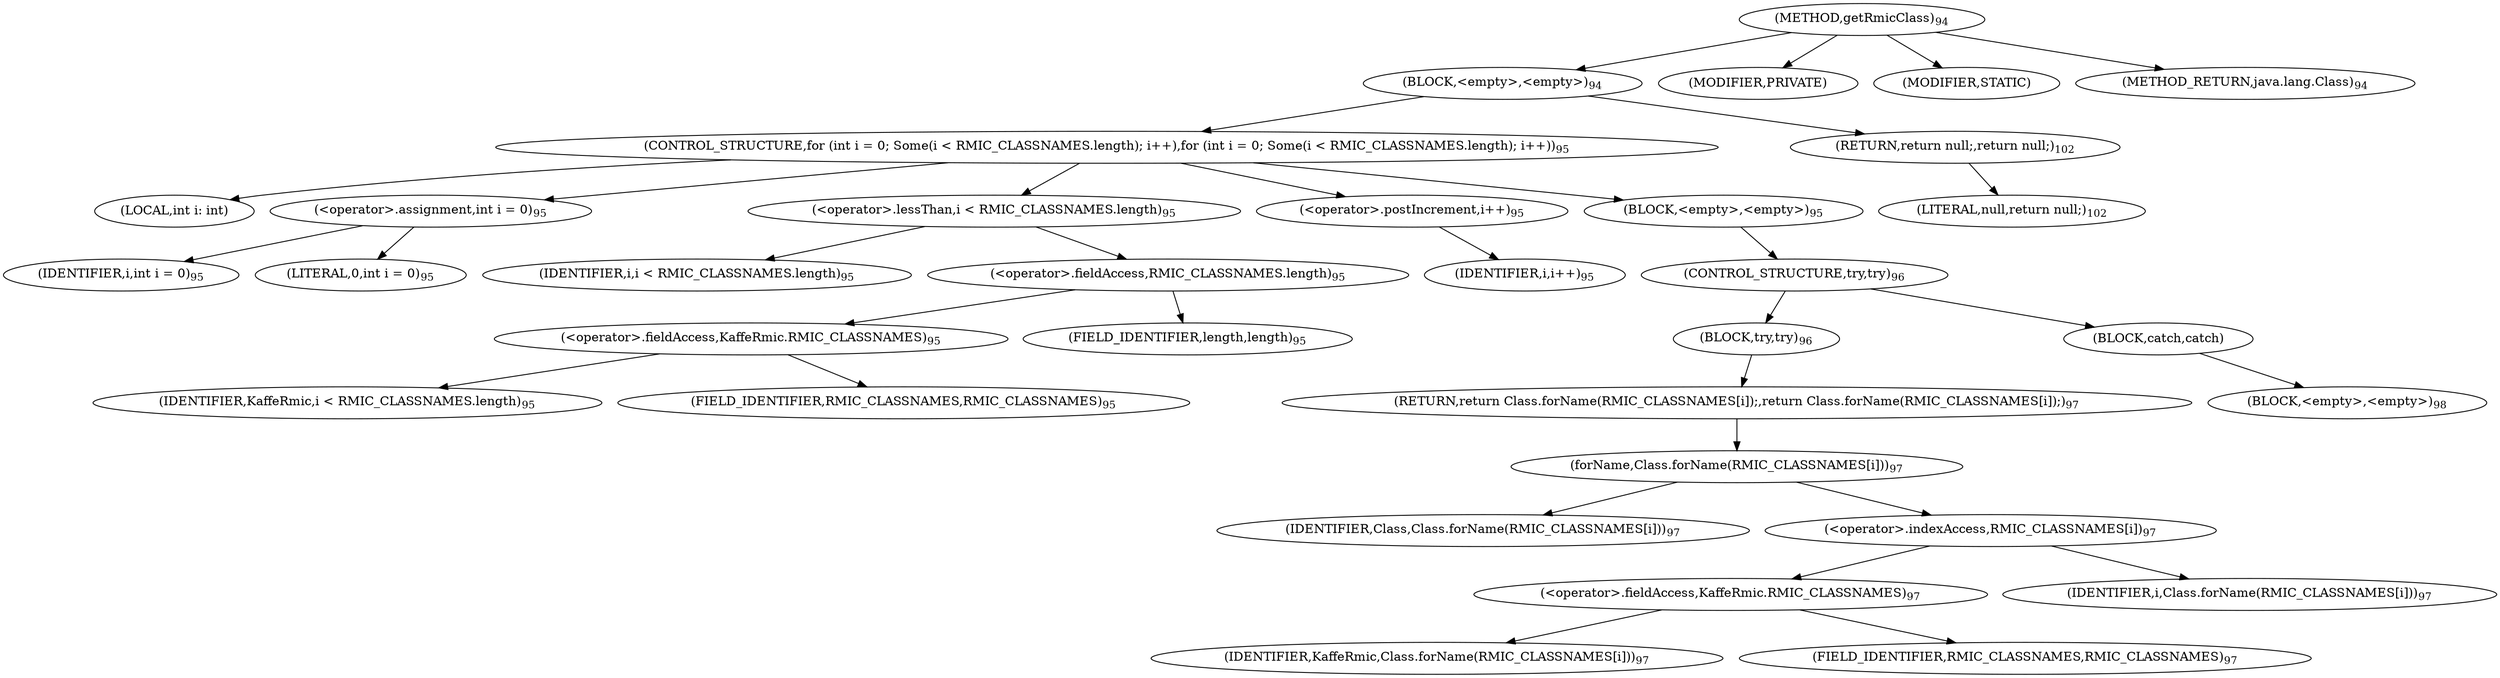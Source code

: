 digraph "getRmicClass" {  
"155" [label = <(METHOD,getRmicClass)<SUB>94</SUB>> ]
"156" [label = <(BLOCK,&lt;empty&gt;,&lt;empty&gt;)<SUB>94</SUB>> ]
"157" [label = <(CONTROL_STRUCTURE,for (int i = 0; Some(i &lt; RMIC_CLASSNAMES.length); i++),for (int i = 0; Some(i &lt; RMIC_CLASSNAMES.length); i++))<SUB>95</SUB>> ]
"158" [label = <(LOCAL,int i: int)> ]
"159" [label = <(&lt;operator&gt;.assignment,int i = 0)<SUB>95</SUB>> ]
"160" [label = <(IDENTIFIER,i,int i = 0)<SUB>95</SUB>> ]
"161" [label = <(LITERAL,0,int i = 0)<SUB>95</SUB>> ]
"162" [label = <(&lt;operator&gt;.lessThan,i &lt; RMIC_CLASSNAMES.length)<SUB>95</SUB>> ]
"163" [label = <(IDENTIFIER,i,i &lt; RMIC_CLASSNAMES.length)<SUB>95</SUB>> ]
"164" [label = <(&lt;operator&gt;.fieldAccess,RMIC_CLASSNAMES.length)<SUB>95</SUB>> ]
"165" [label = <(&lt;operator&gt;.fieldAccess,KaffeRmic.RMIC_CLASSNAMES)<SUB>95</SUB>> ]
"166" [label = <(IDENTIFIER,KaffeRmic,i &lt; RMIC_CLASSNAMES.length)<SUB>95</SUB>> ]
"167" [label = <(FIELD_IDENTIFIER,RMIC_CLASSNAMES,RMIC_CLASSNAMES)<SUB>95</SUB>> ]
"168" [label = <(FIELD_IDENTIFIER,length,length)<SUB>95</SUB>> ]
"169" [label = <(&lt;operator&gt;.postIncrement,i++)<SUB>95</SUB>> ]
"170" [label = <(IDENTIFIER,i,i++)<SUB>95</SUB>> ]
"171" [label = <(BLOCK,&lt;empty&gt;,&lt;empty&gt;)<SUB>95</SUB>> ]
"172" [label = <(CONTROL_STRUCTURE,try,try)<SUB>96</SUB>> ]
"173" [label = <(BLOCK,try,try)<SUB>96</SUB>> ]
"174" [label = <(RETURN,return Class.forName(RMIC_CLASSNAMES[i]);,return Class.forName(RMIC_CLASSNAMES[i]);)<SUB>97</SUB>> ]
"175" [label = <(forName,Class.forName(RMIC_CLASSNAMES[i]))<SUB>97</SUB>> ]
"176" [label = <(IDENTIFIER,Class,Class.forName(RMIC_CLASSNAMES[i]))<SUB>97</SUB>> ]
"177" [label = <(&lt;operator&gt;.indexAccess,RMIC_CLASSNAMES[i])<SUB>97</SUB>> ]
"178" [label = <(&lt;operator&gt;.fieldAccess,KaffeRmic.RMIC_CLASSNAMES)<SUB>97</SUB>> ]
"179" [label = <(IDENTIFIER,KaffeRmic,Class.forName(RMIC_CLASSNAMES[i]))<SUB>97</SUB>> ]
"180" [label = <(FIELD_IDENTIFIER,RMIC_CLASSNAMES,RMIC_CLASSNAMES)<SUB>97</SUB>> ]
"181" [label = <(IDENTIFIER,i,Class.forName(RMIC_CLASSNAMES[i]))<SUB>97</SUB>> ]
"182" [label = <(BLOCK,catch,catch)> ]
"183" [label = <(BLOCK,&lt;empty&gt;,&lt;empty&gt;)<SUB>98</SUB>> ]
"184" [label = <(RETURN,return null;,return null;)<SUB>102</SUB>> ]
"185" [label = <(LITERAL,null,return null;)<SUB>102</SUB>> ]
"186" [label = <(MODIFIER,PRIVATE)> ]
"187" [label = <(MODIFIER,STATIC)> ]
"188" [label = <(METHOD_RETURN,java.lang.Class)<SUB>94</SUB>> ]
  "155" -> "156" 
  "155" -> "186" 
  "155" -> "187" 
  "155" -> "188" 
  "156" -> "157" 
  "156" -> "184" 
  "157" -> "158" 
  "157" -> "159" 
  "157" -> "162" 
  "157" -> "169" 
  "157" -> "171" 
  "159" -> "160" 
  "159" -> "161" 
  "162" -> "163" 
  "162" -> "164" 
  "164" -> "165" 
  "164" -> "168" 
  "165" -> "166" 
  "165" -> "167" 
  "169" -> "170" 
  "171" -> "172" 
  "172" -> "173" 
  "172" -> "182" 
  "173" -> "174" 
  "174" -> "175" 
  "175" -> "176" 
  "175" -> "177" 
  "177" -> "178" 
  "177" -> "181" 
  "178" -> "179" 
  "178" -> "180" 
  "182" -> "183" 
  "184" -> "185" 
}
